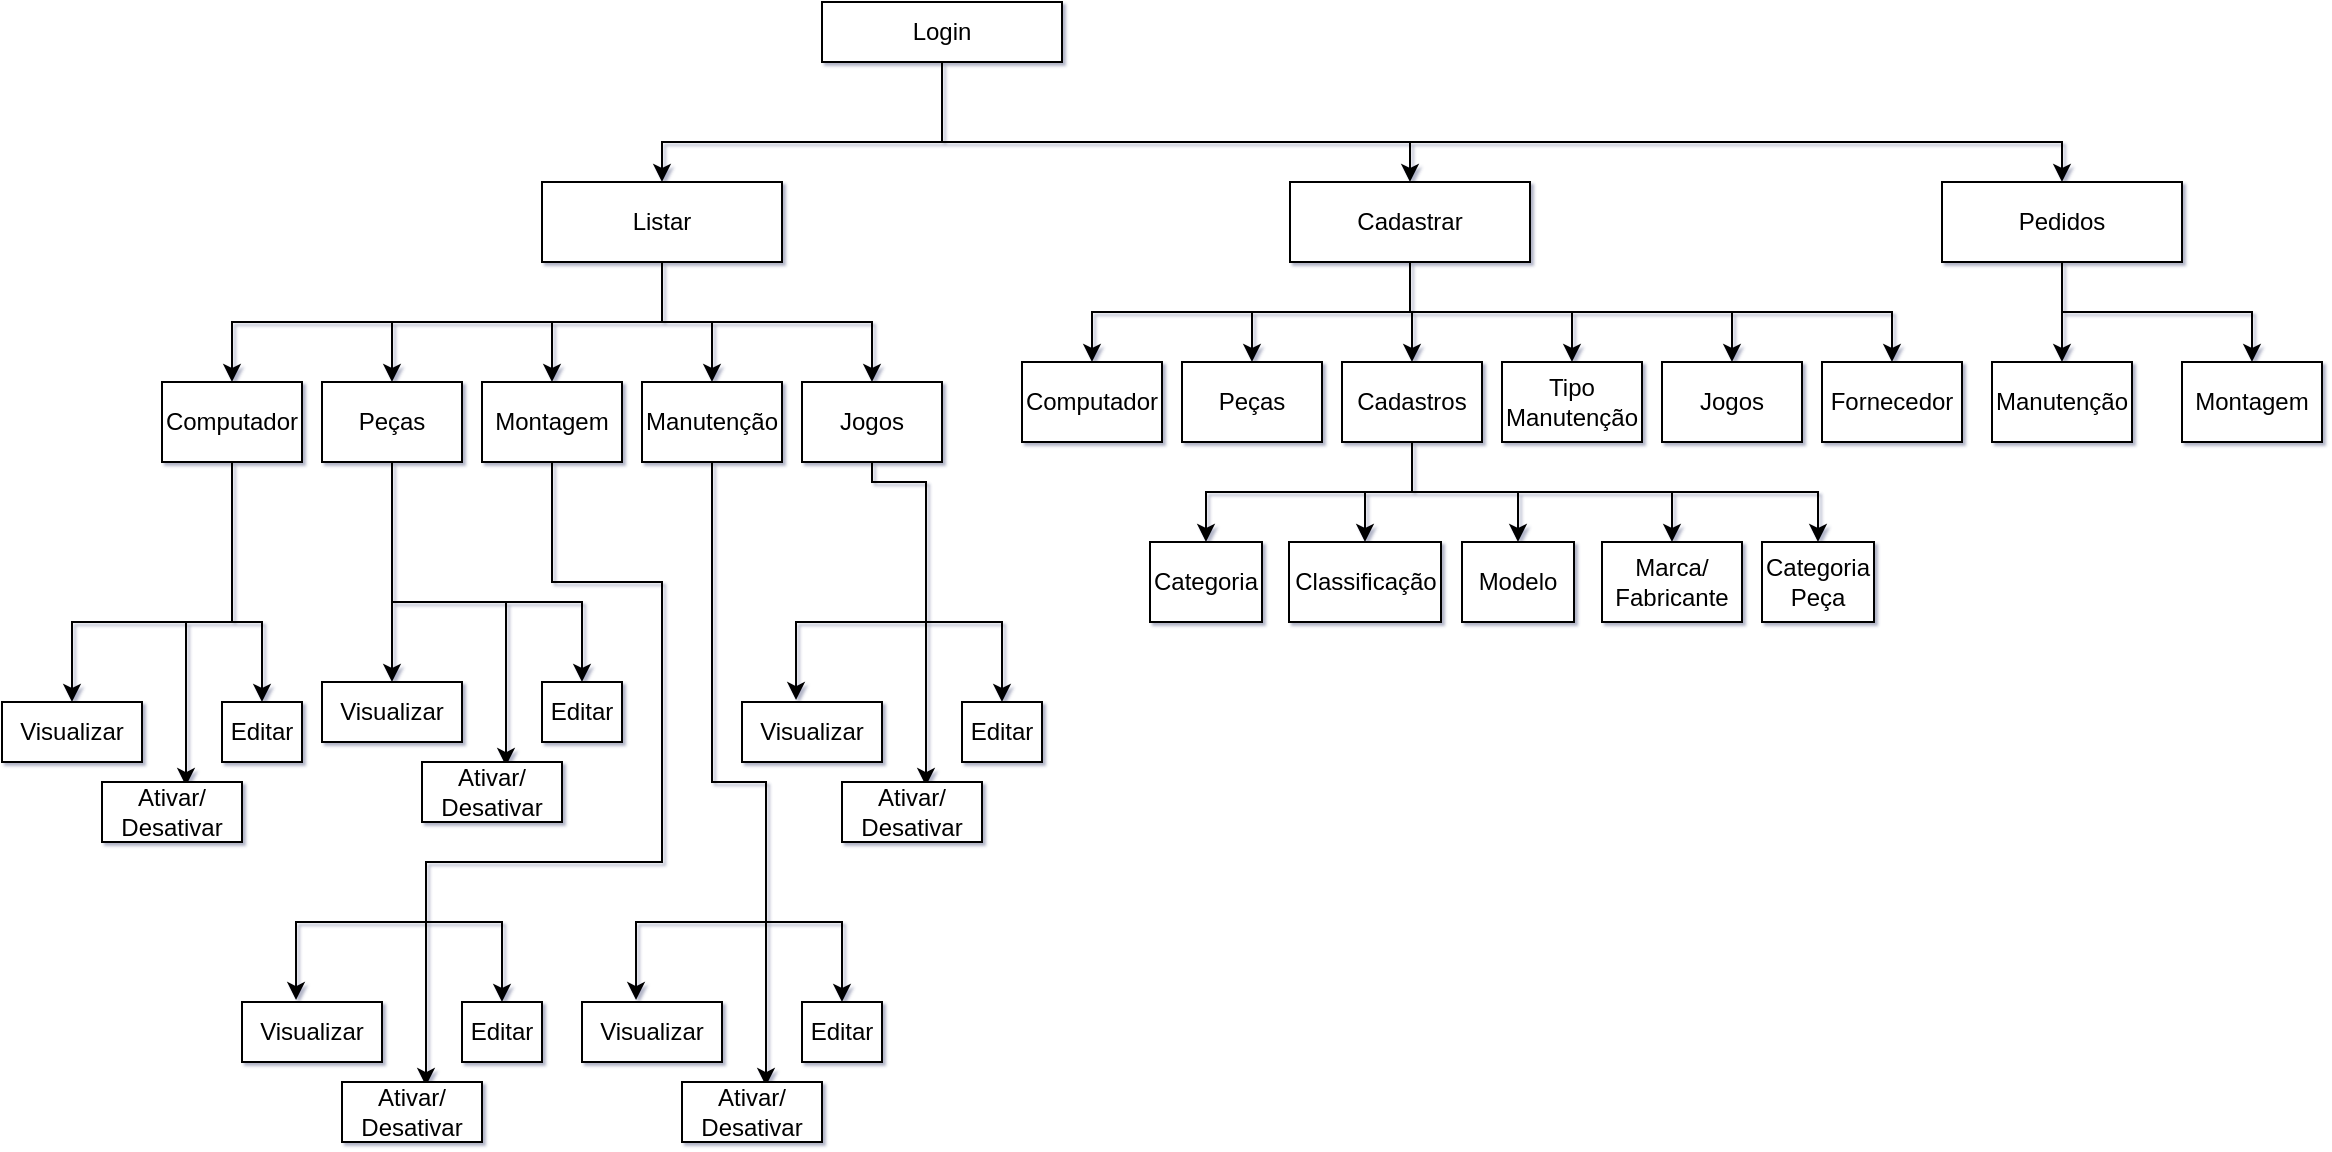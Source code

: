 <mxfile version="13.4.4" type="github">
  <diagram id="FpRJt0wRXX8udmw2rHyh" name="Page-1">
    <mxGraphModel dx="2027" dy="435" grid="1" gridSize="10" guides="1" tooltips="1" connect="1" arrows="1" fold="1" page="1" pageScale="1" pageWidth="827" pageHeight="1169" math="0" shadow="1">
      <root>
        <mxCell id="0" />
        <mxCell id="1" parent="0" />
        <mxCell id="rMMRFrDlqJejkYLKrZz7-4" style="edgeStyle=orthogonalEdgeStyle;rounded=0;orthogonalLoop=1;jettySize=auto;html=1;exitX=0.5;exitY=1;exitDx=0;exitDy=0;" parent="1" source="rMMRFrDlqJejkYLKrZz7-2" edge="1">
          <mxGeometry relative="1" as="geometry">
            <mxPoint x="100" y="180" as="targetPoint" />
            <Array as="points">
              <mxPoint x="240" y="160" />
              <mxPoint x="100" y="160" />
            </Array>
          </mxGeometry>
        </mxCell>
        <mxCell id="6pK8oLAzssQNjTHqbSUo-2" style="edgeStyle=orthogonalEdgeStyle;rounded=0;orthogonalLoop=1;jettySize=auto;html=1;exitX=0.5;exitY=1;exitDx=0;exitDy=0;entryX=0.5;entryY=0;entryDx=0;entryDy=0;" edge="1" parent="1" source="rMMRFrDlqJejkYLKrZz7-2" target="rMMRFrDlqJejkYLKrZz7-7">
          <mxGeometry relative="1" as="geometry">
            <mxPoint x="480" y="170" as="targetPoint" />
            <Array as="points">
              <mxPoint x="240" y="160" />
              <mxPoint x="474" y="160" />
            </Array>
          </mxGeometry>
        </mxCell>
        <mxCell id="6pK8oLAzssQNjTHqbSUo-3" style="edgeStyle=orthogonalEdgeStyle;rounded=0;orthogonalLoop=1;jettySize=auto;html=1;exitX=0.5;exitY=1;exitDx=0;exitDy=0;entryX=0.5;entryY=0;entryDx=0;entryDy=0;" edge="1" parent="1" source="rMMRFrDlqJejkYLKrZz7-2" target="6pK8oLAzssQNjTHqbSUo-1">
          <mxGeometry relative="1" as="geometry">
            <mxPoint x="720" y="180" as="targetPoint" />
            <Array as="points">
              <mxPoint x="240" y="160" />
              <mxPoint x="800" y="160" />
            </Array>
          </mxGeometry>
        </mxCell>
        <mxCell id="rMMRFrDlqJejkYLKrZz7-2" value="Login" style="rounded=0;whiteSpace=wrap;html=1;" parent="1" vertex="1">
          <mxGeometry x="180" y="90" width="120" height="30" as="geometry" />
        </mxCell>
        <mxCell id="rMMRFrDlqJejkYLKrZz7-54" style="edgeStyle=orthogonalEdgeStyle;rounded=0;orthogonalLoop=1;jettySize=auto;html=1;exitX=0.5;exitY=1;exitDx=0;exitDy=0;entryX=0.5;entryY=0;entryDx=0;entryDy=0;" parent="1" source="rMMRFrDlqJejkYLKrZz7-6" target="rMMRFrDlqJejkYLKrZz7-50" edge="1">
          <mxGeometry relative="1" as="geometry" />
        </mxCell>
        <mxCell id="rMMRFrDlqJejkYLKrZz7-55" style="edgeStyle=orthogonalEdgeStyle;rounded=0;orthogonalLoop=1;jettySize=auto;html=1;exitX=0.5;exitY=1;exitDx=0;exitDy=0;entryX=0.5;entryY=0;entryDx=0;entryDy=0;" parent="1" source="rMMRFrDlqJejkYLKrZz7-6" target="rMMRFrDlqJejkYLKrZz7-51" edge="1">
          <mxGeometry relative="1" as="geometry" />
        </mxCell>
        <mxCell id="rMMRFrDlqJejkYLKrZz7-60" style="edgeStyle=orthogonalEdgeStyle;rounded=0;orthogonalLoop=1;jettySize=auto;html=1;exitX=0.5;exitY=1;exitDx=0;exitDy=0;" parent="1" source="rMMRFrDlqJejkYLKrZz7-6" target="rMMRFrDlqJejkYLKrZz7-56" edge="1">
          <mxGeometry relative="1" as="geometry" />
        </mxCell>
        <mxCell id="rMMRFrDlqJejkYLKrZz7-61" style="edgeStyle=orthogonalEdgeStyle;rounded=0;orthogonalLoop=1;jettySize=auto;html=1;exitX=0.5;exitY=1;exitDx=0;exitDy=0;" parent="1" source="rMMRFrDlqJejkYLKrZz7-6" target="rMMRFrDlqJejkYLKrZz7-52" edge="1">
          <mxGeometry relative="1" as="geometry" />
        </mxCell>
        <mxCell id="rMMRFrDlqJejkYLKrZz7-62" style="edgeStyle=orthogonalEdgeStyle;rounded=0;orthogonalLoop=1;jettySize=auto;html=1;exitX=0.5;exitY=1;exitDx=0;exitDy=0;entryX=0.5;entryY=0;entryDx=0;entryDy=0;" parent="1" source="rMMRFrDlqJejkYLKrZz7-6" target="rMMRFrDlqJejkYLKrZz7-53" edge="1">
          <mxGeometry relative="1" as="geometry" />
        </mxCell>
        <mxCell id="rMMRFrDlqJejkYLKrZz7-6" value="Listar" style="rounded=0;whiteSpace=wrap;html=1;" parent="1" vertex="1">
          <mxGeometry x="40" y="180" width="120" height="40" as="geometry" />
        </mxCell>
        <mxCell id="rMMRFrDlqJejkYLKrZz7-12" style="edgeStyle=orthogonalEdgeStyle;rounded=0;orthogonalLoop=1;jettySize=auto;html=1;exitX=0.5;exitY=1;exitDx=0;exitDy=0;entryX=0.5;entryY=0;entryDx=0;entryDy=0;" parent="1" source="rMMRFrDlqJejkYLKrZz7-7" target="rMMRFrDlqJejkYLKrZz7-11" edge="1">
          <mxGeometry relative="1" as="geometry" />
        </mxCell>
        <mxCell id="rMMRFrDlqJejkYLKrZz7-16" style="edgeStyle=orthogonalEdgeStyle;rounded=0;orthogonalLoop=1;jettySize=auto;html=1;exitX=0.5;exitY=1;exitDx=0;exitDy=0;" parent="1" source="rMMRFrDlqJejkYLKrZz7-7" target="rMMRFrDlqJejkYLKrZz7-13" edge="1">
          <mxGeometry relative="1" as="geometry" />
        </mxCell>
        <mxCell id="rMMRFrDlqJejkYLKrZz7-17" style="edgeStyle=orthogonalEdgeStyle;rounded=0;orthogonalLoop=1;jettySize=auto;html=1;exitX=0.5;exitY=1;exitDx=0;exitDy=0;entryX=0.5;entryY=0;entryDx=0;entryDy=0;" parent="1" source="rMMRFrDlqJejkYLKrZz7-7" target="rMMRFrDlqJejkYLKrZz7-14" edge="1">
          <mxGeometry relative="1" as="geometry" />
        </mxCell>
        <mxCell id="rMMRFrDlqJejkYLKrZz7-18" style="edgeStyle=orthogonalEdgeStyle;rounded=0;orthogonalLoop=1;jettySize=auto;html=1;exitX=0.5;exitY=1;exitDx=0;exitDy=0;" parent="1" source="rMMRFrDlqJejkYLKrZz7-7" target="rMMRFrDlqJejkYLKrZz7-15" edge="1">
          <mxGeometry relative="1" as="geometry" />
        </mxCell>
        <mxCell id="rMMRFrDlqJejkYLKrZz7-21" style="edgeStyle=orthogonalEdgeStyle;rounded=0;orthogonalLoop=1;jettySize=auto;html=1;exitX=0.5;exitY=1;exitDx=0;exitDy=0;" parent="1" source="rMMRFrDlqJejkYLKrZz7-7" target="rMMRFrDlqJejkYLKrZz7-20" edge="1">
          <mxGeometry relative="1" as="geometry" />
        </mxCell>
        <mxCell id="rMMRFrDlqJejkYLKrZz7-25" style="edgeStyle=orthogonalEdgeStyle;rounded=0;orthogonalLoop=1;jettySize=auto;html=1;exitX=0.5;exitY=1;exitDx=0;exitDy=0;entryX=0.5;entryY=0;entryDx=0;entryDy=0;" parent="1" source="rMMRFrDlqJejkYLKrZz7-7" target="rMMRFrDlqJejkYLKrZz7-22" edge="1">
          <mxGeometry relative="1" as="geometry" />
        </mxCell>
        <mxCell id="rMMRFrDlqJejkYLKrZz7-7" value="Cadastrar" style="rounded=0;whiteSpace=wrap;html=1;" parent="1" vertex="1">
          <mxGeometry x="414" y="180" width="120" height="40" as="geometry" />
        </mxCell>
        <mxCell id="rMMRFrDlqJejkYLKrZz7-11" value="Jogos" style="rounded=0;whiteSpace=wrap;html=1;" parent="1" vertex="1">
          <mxGeometry x="600" y="270" width="70" height="40" as="geometry" />
        </mxCell>
        <mxCell id="rMMRFrDlqJejkYLKrZz7-13" value="Tipo Manutenção" style="rounded=0;whiteSpace=wrap;html=1;" parent="1" vertex="1">
          <mxGeometry x="520" y="270" width="70" height="40" as="geometry" />
        </mxCell>
        <mxCell id="rMMRFrDlqJejkYLKrZz7-30" style="edgeStyle=orthogonalEdgeStyle;rounded=0;orthogonalLoop=1;jettySize=auto;html=1;exitX=0.5;exitY=1;exitDx=0;exitDy=0;entryX=0.5;entryY=0;entryDx=0;entryDy=0;" parent="1" source="rMMRFrDlqJejkYLKrZz7-14" target="rMMRFrDlqJejkYLKrZz7-29" edge="1">
          <mxGeometry relative="1" as="geometry" />
        </mxCell>
        <mxCell id="rMMRFrDlqJejkYLKrZz7-35" style="edgeStyle=orthogonalEdgeStyle;rounded=0;orthogonalLoop=1;jettySize=auto;html=1;exitX=0.5;exitY=1;exitDx=0;exitDy=0;" parent="1" source="rMMRFrDlqJejkYLKrZz7-14" target="rMMRFrDlqJejkYLKrZz7-32" edge="1">
          <mxGeometry relative="1" as="geometry" />
        </mxCell>
        <mxCell id="rMMRFrDlqJejkYLKrZz7-39" style="edgeStyle=orthogonalEdgeStyle;rounded=0;orthogonalLoop=1;jettySize=auto;html=1;exitX=0.5;exitY=1;exitDx=0;exitDy=0;entryX=0.5;entryY=0;entryDx=0;entryDy=0;" parent="1" source="rMMRFrDlqJejkYLKrZz7-14" target="rMMRFrDlqJejkYLKrZz7-36" edge="1">
          <mxGeometry relative="1" as="geometry" />
        </mxCell>
        <mxCell id="rMMRFrDlqJejkYLKrZz7-44" style="edgeStyle=orthogonalEdgeStyle;rounded=0;orthogonalLoop=1;jettySize=auto;html=1;exitX=0.5;exitY=1;exitDx=0;exitDy=0;entryX=0.5;entryY=0;entryDx=0;entryDy=0;" parent="1" source="rMMRFrDlqJejkYLKrZz7-14" target="rMMRFrDlqJejkYLKrZz7-42" edge="1">
          <mxGeometry relative="1" as="geometry" />
        </mxCell>
        <mxCell id="rMMRFrDlqJejkYLKrZz7-48" style="edgeStyle=orthogonalEdgeStyle;rounded=0;orthogonalLoop=1;jettySize=auto;html=1;exitX=0.5;exitY=1;exitDx=0;exitDy=0;entryX=0.5;entryY=0;entryDx=0;entryDy=0;" parent="1" source="rMMRFrDlqJejkYLKrZz7-14" target="rMMRFrDlqJejkYLKrZz7-43" edge="1">
          <mxGeometry relative="1" as="geometry" />
        </mxCell>
        <mxCell id="rMMRFrDlqJejkYLKrZz7-14" value="Cadastros" style="rounded=0;whiteSpace=wrap;html=1;" parent="1" vertex="1">
          <mxGeometry x="440" y="270" width="70" height="40" as="geometry" />
        </mxCell>
        <mxCell id="rMMRFrDlqJejkYLKrZz7-15" value="Peças" style="rounded=0;whiteSpace=wrap;html=1;" parent="1" vertex="1">
          <mxGeometry x="360" y="270" width="70" height="40" as="geometry" />
        </mxCell>
        <mxCell id="rMMRFrDlqJejkYLKrZz7-20" value="Computador" style="rounded=0;whiteSpace=wrap;html=1;" parent="1" vertex="1">
          <mxGeometry x="280" y="270" width="70" height="40" as="geometry" />
        </mxCell>
        <mxCell id="rMMRFrDlqJejkYLKrZz7-22" value="Fornecedor" style="rounded=0;whiteSpace=wrap;html=1;" parent="1" vertex="1">
          <mxGeometry x="680" y="270" width="70" height="40" as="geometry" />
        </mxCell>
        <mxCell id="rMMRFrDlqJejkYLKrZz7-29" value="Categoria" style="rounded=0;whiteSpace=wrap;html=1;" parent="1" vertex="1">
          <mxGeometry x="344" y="360" width="56" height="40" as="geometry" />
        </mxCell>
        <mxCell id="rMMRFrDlqJejkYLKrZz7-32" value="Classificação" style="rounded=0;whiteSpace=wrap;html=1;" parent="1" vertex="1">
          <mxGeometry x="413.5" y="360" width="76" height="40" as="geometry" />
        </mxCell>
        <mxCell id="rMMRFrDlqJejkYLKrZz7-36" value="Modelo" style="rounded=0;whiteSpace=wrap;html=1;" parent="1" vertex="1">
          <mxGeometry x="500" y="360" width="56" height="40" as="geometry" />
        </mxCell>
        <mxCell id="rMMRFrDlqJejkYLKrZz7-42" value="Marca/&lt;br&gt;Fabricante" style="rounded=0;whiteSpace=wrap;html=1;" parent="1" vertex="1">
          <mxGeometry x="570" y="360" width="70" height="40" as="geometry" />
        </mxCell>
        <mxCell id="rMMRFrDlqJejkYLKrZz7-43" value="Categoria Peça" style="rounded=0;whiteSpace=wrap;html=1;" parent="1" vertex="1">
          <mxGeometry x="650" y="360" width="56" height="40" as="geometry" />
        </mxCell>
        <mxCell id="rMMRFrDlqJejkYLKrZz7-50" value="Jogos" style="rounded=0;whiteSpace=wrap;html=1;" parent="1" vertex="1">
          <mxGeometry x="170" y="280" width="70" height="40" as="geometry" />
        </mxCell>
        <mxCell id="rMMRFrDlqJejkYLKrZz7-51" value="Manutenção" style="rounded=0;whiteSpace=wrap;html=1;" parent="1" vertex="1">
          <mxGeometry x="90" y="280" width="70" height="40" as="geometry" />
        </mxCell>
        <mxCell id="rMMRFrDlqJejkYLKrZz7-80" style="edgeStyle=orthogonalEdgeStyle;rounded=0;orthogonalLoop=1;jettySize=auto;html=1;exitX=0.5;exitY=1;exitDx=0;exitDy=0;entryX=0.5;entryY=0;entryDx=0;entryDy=0;" parent="1" source="rMMRFrDlqJejkYLKrZz7-52" target="rMMRFrDlqJejkYLKrZz7-77" edge="1">
          <mxGeometry relative="1" as="geometry" />
        </mxCell>
        <mxCell id="rMMRFrDlqJejkYLKrZz7-84" style="edgeStyle=orthogonalEdgeStyle;rounded=0;orthogonalLoop=1;jettySize=auto;html=1;exitX=0.5;exitY=1;exitDx=0;exitDy=0;entryX=0.5;entryY=0;entryDx=0;entryDy=0;" parent="1" source="rMMRFrDlqJejkYLKrZz7-52" target="rMMRFrDlqJejkYLKrZz7-78" edge="1">
          <mxGeometry relative="1" as="geometry">
            <Array as="points">
              <mxPoint x="-35" y="390" />
              <mxPoint x="60" y="390" />
            </Array>
          </mxGeometry>
        </mxCell>
        <mxCell id="rMMRFrDlqJejkYLKrZz7-89" style="edgeStyle=orthogonalEdgeStyle;rounded=0;orthogonalLoop=1;jettySize=auto;html=1;exitX=0.5;exitY=1;exitDx=0;exitDy=0;entryX=0.6;entryY=0.067;entryDx=0;entryDy=0;entryPerimeter=0;" parent="1" source="rMMRFrDlqJejkYLKrZz7-52" target="rMMRFrDlqJejkYLKrZz7-79" edge="1">
          <mxGeometry relative="1" as="geometry">
            <Array as="points">
              <mxPoint x="-35" y="390" />
              <mxPoint x="22" y="390" />
            </Array>
          </mxGeometry>
        </mxCell>
        <mxCell id="rMMRFrDlqJejkYLKrZz7-52" value="Peças" style="rounded=0;whiteSpace=wrap;html=1;" parent="1" vertex="1">
          <mxGeometry x="-70" y="280" width="70" height="40" as="geometry" />
        </mxCell>
        <mxCell id="rMMRFrDlqJejkYLKrZz7-101" style="edgeStyle=orthogonalEdgeStyle;rounded=0;orthogonalLoop=1;jettySize=auto;html=1;exitX=0.5;exitY=1;exitDx=0;exitDy=0;" parent="1" source="rMMRFrDlqJejkYLKrZz7-53" target="rMMRFrDlqJejkYLKrZz7-98" edge="1">
          <mxGeometry relative="1" as="geometry">
            <Array as="points">
              <mxPoint x="-115" y="400" />
              <mxPoint x="-195" y="400" />
            </Array>
          </mxGeometry>
        </mxCell>
        <mxCell id="rMMRFrDlqJejkYLKrZz7-53" value="Computador" style="rounded=0;whiteSpace=wrap;html=1;" parent="1" vertex="1">
          <mxGeometry x="-150" y="280" width="70" height="40" as="geometry" />
        </mxCell>
        <mxCell id="rMMRFrDlqJejkYLKrZz7-56" value="Montagem" style="rounded=0;whiteSpace=wrap;html=1;" parent="1" vertex="1">
          <mxGeometry x="10" y="280" width="70" height="40" as="geometry" />
        </mxCell>
        <mxCell id="rMMRFrDlqJejkYLKrZz7-77" value="Visualizar" style="rounded=0;whiteSpace=wrap;html=1;" parent="1" vertex="1">
          <mxGeometry x="-70" y="430" width="70" height="30" as="geometry" />
        </mxCell>
        <mxCell id="rMMRFrDlqJejkYLKrZz7-78" value="Editar" style="rounded=0;whiteSpace=wrap;html=1;" parent="1" vertex="1">
          <mxGeometry x="40" y="430" width="40" height="30" as="geometry" />
        </mxCell>
        <mxCell id="rMMRFrDlqJejkYLKrZz7-79" value="Ativar/&lt;br&gt;Desativar&lt;br&gt;" style="rounded=0;whiteSpace=wrap;html=1;" parent="1" vertex="1">
          <mxGeometry x="-20" y="470" width="70" height="30" as="geometry" />
        </mxCell>
        <mxCell id="rMMRFrDlqJejkYLKrZz7-96" style="edgeStyle=orthogonalEdgeStyle;rounded=0;orthogonalLoop=1;jettySize=auto;html=1;exitX=0.5;exitY=1;exitDx=0;exitDy=0;entryX=0.5;entryY=0;entryDx=0;entryDy=0;" parent="1" source="rMMRFrDlqJejkYLKrZz7-53" target="rMMRFrDlqJejkYLKrZz7-99" edge="1">
          <mxGeometry relative="1" as="geometry">
            <mxPoint x="-195" y="330" as="sourcePoint" />
            <Array as="points">
              <mxPoint x="-115" y="400" />
              <mxPoint x="-100" y="400" />
            </Array>
          </mxGeometry>
        </mxCell>
        <mxCell id="rMMRFrDlqJejkYLKrZz7-97" style="edgeStyle=orthogonalEdgeStyle;rounded=0;orthogonalLoop=1;jettySize=auto;html=1;exitX=0.5;exitY=1;exitDx=0;exitDy=0;entryX=0.6;entryY=0.067;entryDx=0;entryDy=0;entryPerimeter=0;" parent="1" source="rMMRFrDlqJejkYLKrZz7-53" target="rMMRFrDlqJejkYLKrZz7-100" edge="1">
          <mxGeometry relative="1" as="geometry">
            <mxPoint x="-195" y="330" as="sourcePoint" />
            <Array as="points">
              <mxPoint x="-115" y="400" />
              <mxPoint x="-138" y="400" />
            </Array>
          </mxGeometry>
        </mxCell>
        <mxCell id="rMMRFrDlqJejkYLKrZz7-98" value="Visualizar" style="rounded=0;whiteSpace=wrap;html=1;" parent="1" vertex="1">
          <mxGeometry x="-230" y="440" width="70" height="30" as="geometry" />
        </mxCell>
        <mxCell id="rMMRFrDlqJejkYLKrZz7-99" value="Editar" style="rounded=0;whiteSpace=wrap;html=1;" parent="1" vertex="1">
          <mxGeometry x="-120" y="440" width="40" height="30" as="geometry" />
        </mxCell>
        <mxCell id="rMMRFrDlqJejkYLKrZz7-100" value="Ativar/&lt;br&gt;Desativar&lt;br&gt;" style="rounded=0;whiteSpace=wrap;html=1;" parent="1" vertex="1">
          <mxGeometry x="-180" y="480" width="70" height="30" as="geometry" />
        </mxCell>
        <mxCell id="rMMRFrDlqJejkYLKrZz7-102" style="edgeStyle=orthogonalEdgeStyle;rounded=0;orthogonalLoop=1;jettySize=auto;html=1;entryX=0.5;entryY=0;entryDx=0;entryDy=0;" parent="1" target="rMMRFrDlqJejkYLKrZz7-105" edge="1">
          <mxGeometry relative="1" as="geometry">
            <mxPoint x="230" y="400" as="sourcePoint" />
            <Array as="points">
              <mxPoint x="255" y="400" />
              <mxPoint x="270" y="400" />
            </Array>
          </mxGeometry>
        </mxCell>
        <mxCell id="rMMRFrDlqJejkYLKrZz7-103" style="edgeStyle=orthogonalEdgeStyle;rounded=0;orthogonalLoop=1;jettySize=auto;html=1;exitX=0.5;exitY=1;exitDx=0;exitDy=0;entryX=0.6;entryY=0.067;entryDx=0;entryDy=0;entryPerimeter=0;" parent="1" source="rMMRFrDlqJejkYLKrZz7-50" target="rMMRFrDlqJejkYLKrZz7-106" edge="1">
          <mxGeometry relative="1" as="geometry">
            <mxPoint x="255" y="320" as="sourcePoint" />
            <Array as="points">
              <mxPoint x="205" y="330" />
              <mxPoint x="232" y="330" />
            </Array>
          </mxGeometry>
        </mxCell>
        <mxCell id="rMMRFrDlqJejkYLKrZz7-104" value="Visualizar" style="rounded=0;whiteSpace=wrap;html=1;" parent="1" vertex="1">
          <mxGeometry x="140" y="440" width="70" height="30" as="geometry" />
        </mxCell>
        <mxCell id="rMMRFrDlqJejkYLKrZz7-105" value="Editar" style="rounded=0;whiteSpace=wrap;html=1;" parent="1" vertex="1">
          <mxGeometry x="250" y="440" width="40" height="30" as="geometry" />
        </mxCell>
        <mxCell id="rMMRFrDlqJejkYLKrZz7-106" value="Ativar/&lt;br&gt;Desativar&lt;br&gt;" style="rounded=0;whiteSpace=wrap;html=1;" parent="1" vertex="1">
          <mxGeometry x="190" y="480" width="70" height="30" as="geometry" />
        </mxCell>
        <mxCell id="rMMRFrDlqJejkYLKrZz7-110" value="" style="endArrow=classic;html=1;entryX=0.386;entryY=-0.033;entryDx=0;entryDy=0;entryPerimeter=0;rounded=0;" parent="1" target="rMMRFrDlqJejkYLKrZz7-104" edge="1">
          <mxGeometry width="50" height="50" relative="1" as="geometry">
            <mxPoint x="230" y="400" as="sourcePoint" />
            <mxPoint x="100" y="380" as="targetPoint" />
            <Array as="points">
              <mxPoint x="167" y="400" />
            </Array>
          </mxGeometry>
        </mxCell>
        <mxCell id="rMMRFrDlqJejkYLKrZz7-130" style="edgeStyle=orthogonalEdgeStyle;rounded=0;orthogonalLoop=1;jettySize=auto;html=1;exitX=0.5;exitY=1;exitDx=0;exitDy=0;entryX=0.6;entryY=0.067;entryDx=0;entryDy=0;entryPerimeter=0;" parent="1" source="rMMRFrDlqJejkYLKrZz7-51" target="rMMRFrDlqJejkYLKrZz7-133" edge="1">
          <mxGeometry relative="1" as="geometry">
            <mxPoint x="125" y="470" as="sourcePoint" />
            <Array as="points">
              <mxPoint x="125" y="480" />
              <mxPoint x="152" y="480" />
            </Array>
          </mxGeometry>
        </mxCell>
        <mxCell id="rMMRFrDlqJejkYLKrZz7-131" value="Visualizar" style="rounded=0;whiteSpace=wrap;html=1;" parent="1" vertex="1">
          <mxGeometry x="60" y="590" width="70" height="30" as="geometry" />
        </mxCell>
        <mxCell id="rMMRFrDlqJejkYLKrZz7-132" value="Editar" style="rounded=0;whiteSpace=wrap;html=1;" parent="1" vertex="1">
          <mxGeometry x="170" y="590" width="40" height="30" as="geometry" />
        </mxCell>
        <mxCell id="rMMRFrDlqJejkYLKrZz7-133" value="Ativar/&lt;br&gt;Desativar&lt;br&gt;" style="rounded=0;whiteSpace=wrap;html=1;" parent="1" vertex="1">
          <mxGeometry x="110" y="630" width="70" height="30" as="geometry" />
        </mxCell>
        <mxCell id="rMMRFrDlqJejkYLKrZz7-134" value="" style="endArrow=classic;html=1;entryX=0.386;entryY=-0.033;entryDx=0;entryDy=0;entryPerimeter=0;rounded=0;" parent="1" target="rMMRFrDlqJejkYLKrZz7-131" edge="1">
          <mxGeometry width="50" height="50" relative="1" as="geometry">
            <mxPoint x="150" y="550" as="sourcePoint" />
            <mxPoint x="20" y="530" as="targetPoint" />
            <Array as="points">
              <mxPoint x="87" y="550" />
            </Array>
          </mxGeometry>
        </mxCell>
        <mxCell id="rMMRFrDlqJejkYLKrZz7-135" value="" style="endArrow=classic;html=1;entryX=0.5;entryY=0;entryDx=0;entryDy=0;rounded=0;" parent="1" target="rMMRFrDlqJejkYLKrZz7-132" edge="1">
          <mxGeometry width="50" height="50" relative="1" as="geometry">
            <mxPoint x="150" y="550" as="sourcePoint" />
            <mxPoint x="260" y="570" as="targetPoint" />
            <Array as="points">
              <mxPoint x="190" y="550" />
            </Array>
          </mxGeometry>
        </mxCell>
        <mxCell id="rMMRFrDlqJejkYLKrZz7-144" style="edgeStyle=orthogonalEdgeStyle;rounded=0;orthogonalLoop=1;jettySize=auto;html=1;entryX=0.6;entryY=0.067;entryDx=0;entryDy=0;entryPerimeter=0;exitX=0.5;exitY=1;exitDx=0;exitDy=0;" parent="1" source="rMMRFrDlqJejkYLKrZz7-56" target="rMMRFrDlqJejkYLKrZz7-147" edge="1">
          <mxGeometry relative="1" as="geometry">
            <mxPoint y="370" as="sourcePoint" />
            <Array as="points">
              <mxPoint x="45" y="380" />
              <mxPoint x="100" y="380" />
              <mxPoint x="100" y="520" />
              <mxPoint x="-18" y="520" />
            </Array>
          </mxGeometry>
        </mxCell>
        <mxCell id="rMMRFrDlqJejkYLKrZz7-145" value="Visualizar" style="rounded=0;whiteSpace=wrap;html=1;" parent="1" vertex="1">
          <mxGeometry x="-110" y="590" width="70" height="30" as="geometry" />
        </mxCell>
        <mxCell id="rMMRFrDlqJejkYLKrZz7-146" value="Editar" style="rounded=0;whiteSpace=wrap;html=1;" parent="1" vertex="1">
          <mxGeometry y="590" width="40" height="30" as="geometry" />
        </mxCell>
        <mxCell id="rMMRFrDlqJejkYLKrZz7-147" value="Ativar/&lt;br&gt;Desativar&lt;br&gt;" style="rounded=0;whiteSpace=wrap;html=1;" parent="1" vertex="1">
          <mxGeometry x="-60" y="630" width="70" height="30" as="geometry" />
        </mxCell>
        <mxCell id="rMMRFrDlqJejkYLKrZz7-148" value="" style="endArrow=classic;html=1;entryX=0.386;entryY=-0.033;entryDx=0;entryDy=0;entryPerimeter=0;rounded=0;" parent="1" target="rMMRFrDlqJejkYLKrZz7-145" edge="1">
          <mxGeometry width="50" height="50" relative="1" as="geometry">
            <mxPoint x="-20" y="550" as="sourcePoint" />
            <mxPoint x="-150" y="530" as="targetPoint" />
            <Array as="points">
              <mxPoint x="-83" y="550" />
            </Array>
          </mxGeometry>
        </mxCell>
        <mxCell id="rMMRFrDlqJejkYLKrZz7-149" value="" style="endArrow=classic;html=1;entryX=0.5;entryY=0;entryDx=0;entryDy=0;rounded=0;" parent="1" target="rMMRFrDlqJejkYLKrZz7-146" edge="1">
          <mxGeometry width="50" height="50" relative="1" as="geometry">
            <mxPoint x="-20" y="550" as="sourcePoint" />
            <mxPoint x="90" y="570" as="targetPoint" />
            <Array as="points">
              <mxPoint x="20" y="550" />
            </Array>
          </mxGeometry>
        </mxCell>
        <mxCell id="6pK8oLAzssQNjTHqbSUo-6" style="edgeStyle=orthogonalEdgeStyle;rounded=0;orthogonalLoop=1;jettySize=auto;html=1;exitX=0.5;exitY=1;exitDx=0;exitDy=0;entryX=0.5;entryY=0;entryDx=0;entryDy=0;" edge="1" parent="1" source="6pK8oLAzssQNjTHqbSUo-1" target="6pK8oLAzssQNjTHqbSUo-5">
          <mxGeometry relative="1" as="geometry" />
        </mxCell>
        <mxCell id="6pK8oLAzssQNjTHqbSUo-8" style="edgeStyle=orthogonalEdgeStyle;rounded=0;orthogonalLoop=1;jettySize=auto;html=1;exitX=0.5;exitY=1;exitDx=0;exitDy=0;entryX=0.5;entryY=0;entryDx=0;entryDy=0;" edge="1" parent="1" source="6pK8oLAzssQNjTHqbSUo-1" target="6pK8oLAzssQNjTHqbSUo-7">
          <mxGeometry relative="1" as="geometry" />
        </mxCell>
        <mxCell id="6pK8oLAzssQNjTHqbSUo-1" value="Pedidos" style="rounded=0;whiteSpace=wrap;html=1;" vertex="1" parent="1">
          <mxGeometry x="740" y="180" width="120" height="40" as="geometry" />
        </mxCell>
        <mxCell id="6pK8oLAzssQNjTHqbSUo-5" value="Montagem" style="rounded=0;whiteSpace=wrap;html=1;" vertex="1" parent="1">
          <mxGeometry x="860" y="270" width="70" height="40" as="geometry" />
        </mxCell>
        <mxCell id="6pK8oLAzssQNjTHqbSUo-7" value="Manutenção" style="rounded=0;whiteSpace=wrap;html=1;" vertex="1" parent="1">
          <mxGeometry x="765" y="270" width="70" height="40" as="geometry" />
        </mxCell>
      </root>
    </mxGraphModel>
  </diagram>
</mxfile>
